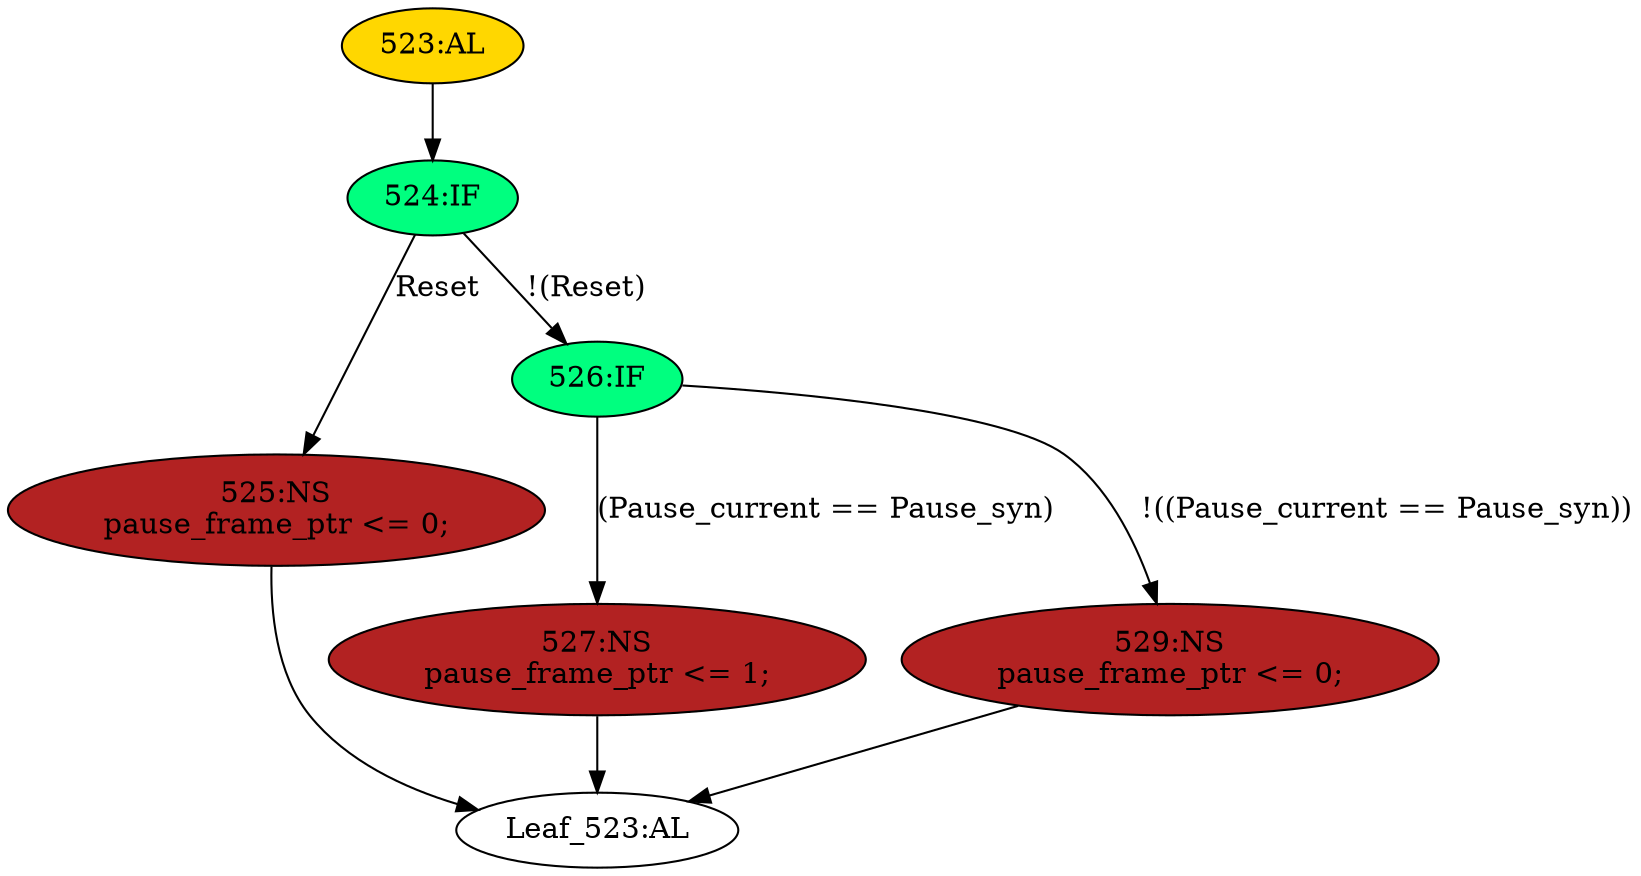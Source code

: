 strict digraph "" {
	node [label="\N"];
	"524:IF"	 [ast="<pyverilog.vparser.ast.IfStatement object at 0x7fbb47416b50>",
		fillcolor=springgreen,
		label="524:IF",
		statements="[]",
		style=filled,
		typ=IfStatement];
	"525:NS"	 [ast="<pyverilog.vparser.ast.NonblockingSubstitution object at 0x7fbb47416fd0>",
		fillcolor=firebrick,
		label="525:NS
pause_frame_ptr <= 0;",
		statements="[<pyverilog.vparser.ast.NonblockingSubstitution object at 0x7fbb47416fd0>]",
		style=filled,
		typ=NonblockingSubstitution];
	"524:IF" -> "525:NS"	 [cond="['Reset']",
		label=Reset,
		lineno=524];
	"526:IF"	 [ast="<pyverilog.vparser.ast.IfStatement object at 0x7fbb47416b90>",
		fillcolor=springgreen,
		label="526:IF",
		statements="[]",
		style=filled,
		typ=IfStatement];
	"524:IF" -> "526:IF"	 [cond="['Reset']",
		label="!(Reset)",
		lineno=524];
	"527:NS"	 [ast="<pyverilog.vparser.ast.NonblockingSubstitution object at 0x7fbb47416d50>",
		fillcolor=firebrick,
		label="527:NS
pause_frame_ptr <= 1;",
		statements="[<pyverilog.vparser.ast.NonblockingSubstitution object at 0x7fbb47416d50>]",
		style=filled,
		typ=NonblockingSubstitution];
	"Leaf_523:AL"	 [def_var="['pause_frame_ptr']",
		label="Leaf_523:AL"];
	"527:NS" -> "Leaf_523:AL"	 [cond="[]",
		lineno=None];
	"525:NS" -> "Leaf_523:AL"	 [cond="[]",
		lineno=None];
	"523:AL"	 [ast="<pyverilog.vparser.ast.Always object at 0x7fbb474221d0>",
		clk_sens=True,
		fillcolor=gold,
		label="523:AL",
		sens="['Clk', 'Reset']",
		statements="[]",
		style=filled,
		typ=Always,
		use_var="['Pause_syn', 'Reset', 'Pause_current']"];
	"523:AL" -> "524:IF"	 [cond="[]",
		lineno=None];
	"526:IF" -> "527:NS"	 [cond="['Pause_current', 'Pause_syn']",
		label="(Pause_current == Pause_syn)",
		lineno=526];
	"529:NS"	 [ast="<pyverilog.vparser.ast.NonblockingSubstitution object at 0x7fbb47416bd0>",
		fillcolor=firebrick,
		label="529:NS
pause_frame_ptr <= 0;",
		statements="[<pyverilog.vparser.ast.NonblockingSubstitution object at 0x7fbb47416bd0>]",
		style=filled,
		typ=NonblockingSubstitution];
	"526:IF" -> "529:NS"	 [cond="['Pause_current', 'Pause_syn']",
		label="!((Pause_current == Pause_syn))",
		lineno=526];
	"529:NS" -> "Leaf_523:AL"	 [cond="[]",
		lineno=None];
}
